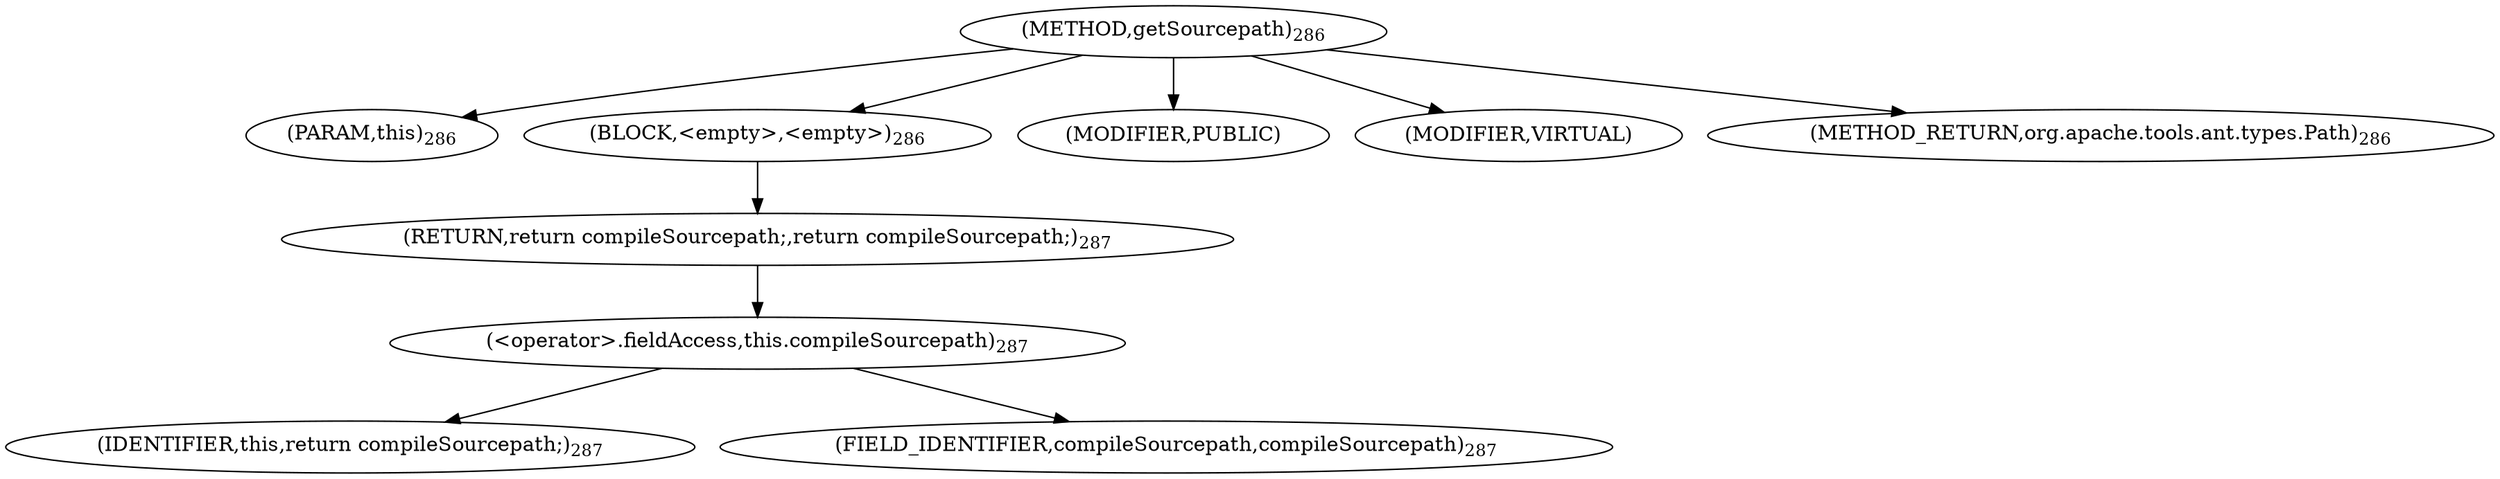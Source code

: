 digraph "getSourcepath" {  
"569" [label = <(METHOD,getSourcepath)<SUB>286</SUB>> ]
"570" [label = <(PARAM,this)<SUB>286</SUB>> ]
"571" [label = <(BLOCK,&lt;empty&gt;,&lt;empty&gt;)<SUB>286</SUB>> ]
"572" [label = <(RETURN,return compileSourcepath;,return compileSourcepath;)<SUB>287</SUB>> ]
"573" [label = <(&lt;operator&gt;.fieldAccess,this.compileSourcepath)<SUB>287</SUB>> ]
"574" [label = <(IDENTIFIER,this,return compileSourcepath;)<SUB>287</SUB>> ]
"575" [label = <(FIELD_IDENTIFIER,compileSourcepath,compileSourcepath)<SUB>287</SUB>> ]
"576" [label = <(MODIFIER,PUBLIC)> ]
"577" [label = <(MODIFIER,VIRTUAL)> ]
"578" [label = <(METHOD_RETURN,org.apache.tools.ant.types.Path)<SUB>286</SUB>> ]
  "569" -> "570" 
  "569" -> "571" 
  "569" -> "576" 
  "569" -> "577" 
  "569" -> "578" 
  "571" -> "572" 
  "572" -> "573" 
  "573" -> "574" 
  "573" -> "575" 
}
